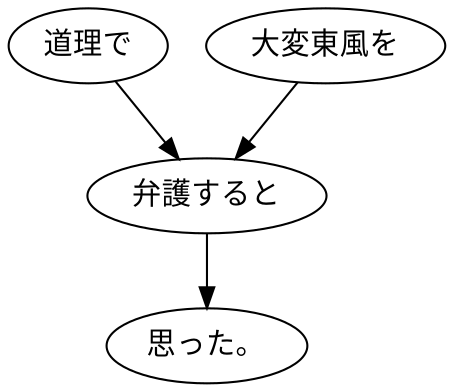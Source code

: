 digraph graph1552 {
	node0 [label="道理で"];
	node1 [label="大変東風を"];
	node2 [label="弁護すると"];
	node3 [label="思った。"];
	node0 -> node2;
	node1 -> node2;
	node2 -> node3;
}
